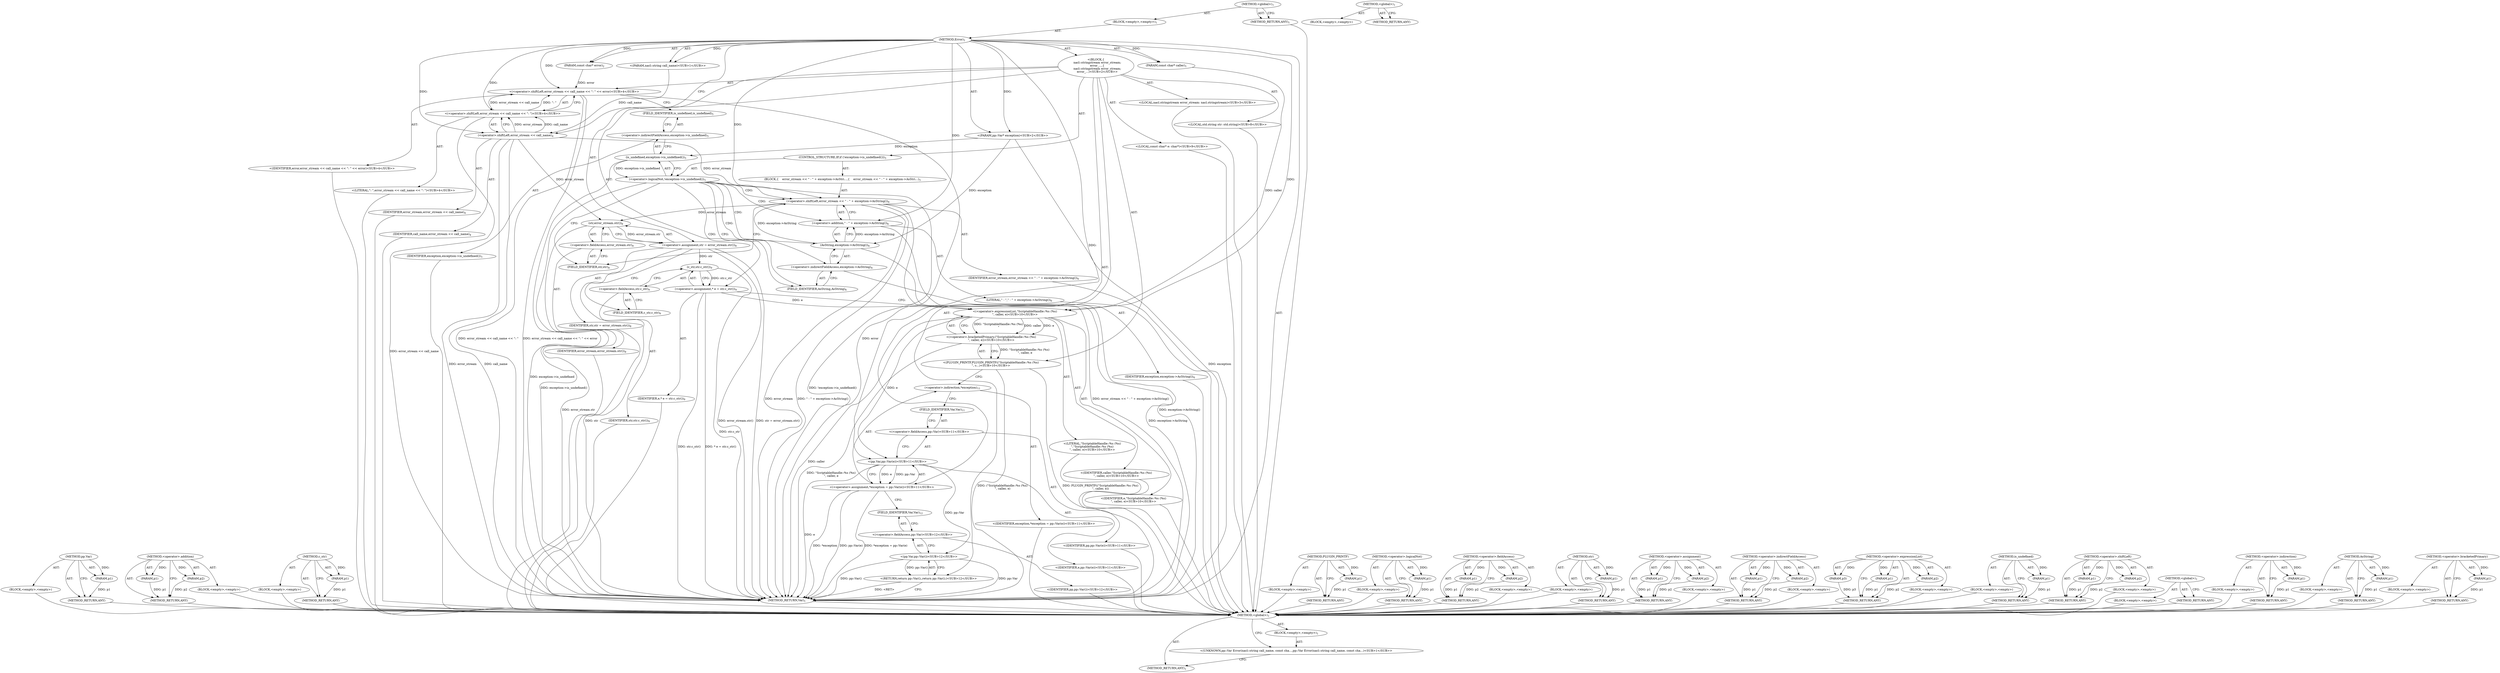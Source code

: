 digraph "&lt;global&gt;" {
vulnerable_166 [label=<(METHOD,pp.Var)>];
vulnerable_167 [label=<(PARAM,p1)>];
vulnerable_168 [label=<(BLOCK,&lt;empty&gt;,&lt;empty&gt;)>];
vulnerable_169 [label=<(METHOD_RETURN,ANY)>];
vulnerable_121 [label=<(METHOD,&lt;operator&gt;.addition)>];
vulnerable_122 [label=<(PARAM,p1)>];
vulnerable_123 [label=<(PARAM,p2)>];
vulnerable_124 [label=<(BLOCK,&lt;empty&gt;,&lt;empty&gt;)>];
vulnerable_125 [label=<(METHOD_RETURN,ANY)>];
vulnerable_144 [label=<(METHOD,c_str)>];
vulnerable_145 [label=<(PARAM,p1)>];
vulnerable_146 [label=<(BLOCK,&lt;empty&gt;,&lt;empty&gt;)>];
vulnerable_147 [label=<(METHOD_RETURN,ANY)>];
vulnerable_6 [label=<(METHOD,&lt;global&gt;)<SUB>1</SUB>>];
vulnerable_7 [label=<(BLOCK,&lt;empty&gt;,&lt;empty&gt;)<SUB>1</SUB>>];
vulnerable_8 [label=<(METHOD,Error)<SUB>1</SUB>>];
vulnerable_9 [label="<(PARAM,nacl::string call_name)<SUB>1</SUB>>"];
vulnerable_10 [label=<(PARAM,const char* caller)<SUB>1</SUB>>];
vulnerable_11 [label=<(PARAM,const char* error)<SUB>2</SUB>>];
vulnerable_12 [label="<(PARAM,pp::Var* exception)<SUB>2</SUB>>"];
vulnerable_13 [label="<(BLOCK,{
   nacl::stringstream error_stream;
   error_...,{
   nacl::stringstream error_stream;
   error_...)<SUB>2</SUB>>"];
vulnerable_14 [label="<(LOCAL,nacl.stringstream error_stream: nacl.stringstream)<SUB>3</SUB>>"];
vulnerable_15 [label="<(&lt;operator&gt;.shiftLeft,error_stream &lt;&lt; call_name &lt;&lt; &quot;: &quot; &lt;&lt; error)<SUB>4</SUB>>"];
vulnerable_16 [label="<(&lt;operator&gt;.shiftLeft,error_stream &lt;&lt; call_name &lt;&lt; &quot;: &quot;)<SUB>4</SUB>>"];
vulnerable_17 [label=<(&lt;operator&gt;.shiftLeft,error_stream &lt;&lt; call_name)<SUB>4</SUB>>];
vulnerable_18 [label=<(IDENTIFIER,error_stream,error_stream &lt;&lt; call_name)<SUB>4</SUB>>];
vulnerable_19 [label=<(IDENTIFIER,call_name,error_stream &lt;&lt; call_name)<SUB>4</SUB>>];
vulnerable_20 [label="<(LITERAL,&quot;: &quot;,error_stream &lt;&lt; call_name &lt;&lt; &quot;: &quot;)<SUB>4</SUB>>"];
vulnerable_21 [label="<(IDENTIFIER,error,error_stream &lt;&lt; call_name &lt;&lt; &quot;: &quot; &lt;&lt; error)<SUB>4</SUB>>"];
vulnerable_22 [label=<(CONTROL_STRUCTURE,IF,if (!exception-&gt;is_undefined()))<SUB>5</SUB>>];
vulnerable_23 [label=<(&lt;operator&gt;.logicalNot,!exception-&gt;is_undefined())<SUB>5</SUB>>];
vulnerable_24 [label=<(is_undefined,exception-&gt;is_undefined())<SUB>5</SUB>>];
vulnerable_25 [label=<(&lt;operator&gt;.indirectFieldAccess,exception-&gt;is_undefined)<SUB>5</SUB>>];
vulnerable_26 [label=<(IDENTIFIER,exception,exception-&gt;is_undefined())<SUB>5</SUB>>];
vulnerable_27 [label=<(FIELD_IDENTIFIER,is_undefined,is_undefined)<SUB>5</SUB>>];
vulnerable_28 [label=<(BLOCK,{
    error_stream &lt;&lt; &quot; - &quot; + exception-&gt;AsStri...,{
    error_stream &lt;&lt; &quot; - &quot; + exception-&gt;AsStri...)<SUB>5</SUB>>];
vulnerable_29 [label=<(&lt;operator&gt;.shiftLeft,error_stream &lt;&lt; &quot; - &quot; + exception-&gt;AsString())<SUB>6</SUB>>];
vulnerable_30 [label=<(IDENTIFIER,error_stream,error_stream &lt;&lt; &quot; - &quot; + exception-&gt;AsString())<SUB>6</SUB>>];
vulnerable_31 [label=<(&lt;operator&gt;.addition,&quot; - &quot; + exception-&gt;AsString())<SUB>6</SUB>>];
vulnerable_32 [label=<(LITERAL,&quot; - &quot;,&quot; - &quot; + exception-&gt;AsString())<SUB>6</SUB>>];
vulnerable_33 [label=<(AsString,exception-&gt;AsString())<SUB>6</SUB>>];
vulnerable_34 [label=<(&lt;operator&gt;.indirectFieldAccess,exception-&gt;AsString)<SUB>6</SUB>>];
vulnerable_35 [label=<(IDENTIFIER,exception,exception-&gt;AsString())<SUB>6</SUB>>];
vulnerable_36 [label=<(FIELD_IDENTIFIER,AsString,AsString)<SUB>6</SUB>>];
vulnerable_37 [label="<(LOCAL,std.string str: std.string)<SUB>8</SUB>>"];
vulnerable_38 [label=<(&lt;operator&gt;.assignment,str = error_stream.str())<SUB>8</SUB>>];
vulnerable_39 [label=<(IDENTIFIER,str,str = error_stream.str())<SUB>8</SUB>>];
vulnerable_40 [label=<(str,error_stream.str())<SUB>8</SUB>>];
vulnerable_41 [label=<(&lt;operator&gt;.fieldAccess,error_stream.str)<SUB>8</SUB>>];
vulnerable_42 [label=<(IDENTIFIER,error_stream,error_stream.str())<SUB>8</SUB>>];
vulnerable_43 [label=<(FIELD_IDENTIFIER,str,str)<SUB>8</SUB>>];
vulnerable_44 [label="<(LOCAL,const char* e: char*)<SUB>9</SUB>>"];
vulnerable_45 [label=<(&lt;operator&gt;.assignment,* e = str.c_str())<SUB>9</SUB>>];
vulnerable_46 [label=<(IDENTIFIER,e,* e = str.c_str())<SUB>9</SUB>>];
vulnerable_47 [label=<(c_str,str.c_str())<SUB>9</SUB>>];
vulnerable_48 [label=<(&lt;operator&gt;.fieldAccess,str.c_str)<SUB>9</SUB>>];
vulnerable_49 [label=<(IDENTIFIER,str,str.c_str())<SUB>9</SUB>>];
vulnerable_50 [label=<(FIELD_IDENTIFIER,c_str,c_str)<SUB>9</SUB>>];
vulnerable_51 [label="<(PLUGIN_PRINTF,PLUGIN_PRINTF((&quot;ScriptableHandle::%s (%s)\n&quot;, c...)<SUB>10</SUB>>"];
vulnerable_52 [label="<(&lt;operator&gt;.bracketedPrimary,(&quot;ScriptableHandle::%s (%s)\n&quot;, caller, e))<SUB>10</SUB>>"];
vulnerable_53 [label="<(&lt;operator&gt;.expressionList,&quot;ScriptableHandle::%s (%s)\n&quot;, caller, e)<SUB>10</SUB>>"];
vulnerable_54 [label="<(LITERAL,&quot;ScriptableHandle::%s (%s)\n&quot;,&quot;ScriptableHandle::%s (%s)\n&quot;, caller, e)<SUB>10</SUB>>"];
vulnerable_55 [label="<(IDENTIFIER,caller,&quot;ScriptableHandle::%s (%s)\n&quot;, caller, e)<SUB>10</SUB>>"];
vulnerable_56 [label="<(IDENTIFIER,e,&quot;ScriptableHandle::%s (%s)\n&quot;, caller, e)<SUB>10</SUB>>"];
vulnerable_57 [label="<(&lt;operator&gt;.assignment,*exception = pp::Var(e))<SUB>11</SUB>>"];
vulnerable_58 [label=<(&lt;operator&gt;.indirection,*exception)<SUB>11</SUB>>];
vulnerable_59 [label="<(IDENTIFIER,exception,*exception = pp::Var(e))<SUB>11</SUB>>"];
vulnerable_60 [label="<(pp.Var,pp::Var(e))<SUB>11</SUB>>"];
vulnerable_61 [label="<(&lt;operator&gt;.fieldAccess,pp::Var)<SUB>11</SUB>>"];
vulnerable_62 [label="<(IDENTIFIER,pp,pp::Var(e))<SUB>11</SUB>>"];
vulnerable_63 [label=<(FIELD_IDENTIFIER,Var,Var)<SUB>11</SUB>>];
vulnerable_64 [label="<(IDENTIFIER,e,pp::Var(e))<SUB>11</SUB>>"];
vulnerable_65 [label="<(RETURN,return pp::Var();,return pp::Var();)<SUB>12</SUB>>"];
vulnerable_66 [label="<(pp.Var,pp::Var())<SUB>12</SUB>>"];
vulnerable_67 [label="<(&lt;operator&gt;.fieldAccess,pp::Var)<SUB>12</SUB>>"];
vulnerable_68 [label="<(IDENTIFIER,pp,pp::Var())<SUB>12</SUB>>"];
vulnerable_69 [label=<(FIELD_IDENTIFIER,Var,Var)<SUB>12</SUB>>];
vulnerable_70 [label=<(METHOD_RETURN,Var)<SUB>1</SUB>>];
vulnerable_72 [label=<(METHOD_RETURN,ANY)<SUB>1</SUB>>];
vulnerable_148 [label=<(METHOD,PLUGIN_PRINTF)>];
vulnerable_149 [label=<(PARAM,p1)>];
vulnerable_150 [label=<(BLOCK,&lt;empty&gt;,&lt;empty&gt;)>];
vulnerable_151 [label=<(METHOD_RETURN,ANY)>];
vulnerable_108 [label=<(METHOD,&lt;operator&gt;.logicalNot)>];
vulnerable_109 [label=<(PARAM,p1)>];
vulnerable_110 [label=<(BLOCK,&lt;empty&gt;,&lt;empty&gt;)>];
vulnerable_111 [label=<(METHOD_RETURN,ANY)>];
vulnerable_139 [label=<(METHOD,&lt;operator&gt;.fieldAccess)>];
vulnerable_140 [label=<(PARAM,p1)>];
vulnerable_141 [label=<(PARAM,p2)>];
vulnerable_142 [label=<(BLOCK,&lt;empty&gt;,&lt;empty&gt;)>];
vulnerable_143 [label=<(METHOD_RETURN,ANY)>];
vulnerable_135 [label=<(METHOD,str)>];
vulnerable_136 [label=<(PARAM,p1)>];
vulnerable_137 [label=<(BLOCK,&lt;empty&gt;,&lt;empty&gt;)>];
vulnerable_138 [label=<(METHOD_RETURN,ANY)>];
vulnerable_130 [label=<(METHOD,&lt;operator&gt;.assignment)>];
vulnerable_131 [label=<(PARAM,p1)>];
vulnerable_132 [label=<(PARAM,p2)>];
vulnerable_133 [label=<(BLOCK,&lt;empty&gt;,&lt;empty&gt;)>];
vulnerable_134 [label=<(METHOD_RETURN,ANY)>];
vulnerable_116 [label=<(METHOD,&lt;operator&gt;.indirectFieldAccess)>];
vulnerable_117 [label=<(PARAM,p1)>];
vulnerable_118 [label=<(PARAM,p2)>];
vulnerable_119 [label=<(BLOCK,&lt;empty&gt;,&lt;empty&gt;)>];
vulnerable_120 [label=<(METHOD_RETURN,ANY)>];
vulnerable_156 [label=<(METHOD,&lt;operator&gt;.expressionList)>];
vulnerable_157 [label=<(PARAM,p1)>];
vulnerable_158 [label=<(PARAM,p2)>];
vulnerable_159 [label=<(PARAM,p3)>];
vulnerable_160 [label=<(BLOCK,&lt;empty&gt;,&lt;empty&gt;)>];
vulnerable_161 [label=<(METHOD_RETURN,ANY)>];
vulnerable_112 [label=<(METHOD,is_undefined)>];
vulnerable_113 [label=<(PARAM,p1)>];
vulnerable_114 [label=<(BLOCK,&lt;empty&gt;,&lt;empty&gt;)>];
vulnerable_115 [label=<(METHOD_RETURN,ANY)>];
vulnerable_103 [label=<(METHOD,&lt;operator&gt;.shiftLeft)>];
vulnerable_104 [label=<(PARAM,p1)>];
vulnerable_105 [label=<(PARAM,p2)>];
vulnerable_106 [label=<(BLOCK,&lt;empty&gt;,&lt;empty&gt;)>];
vulnerable_107 [label=<(METHOD_RETURN,ANY)>];
vulnerable_97 [label=<(METHOD,&lt;global&gt;)<SUB>1</SUB>>];
vulnerable_98 [label=<(BLOCK,&lt;empty&gt;,&lt;empty&gt;)>];
vulnerable_99 [label=<(METHOD_RETURN,ANY)>];
vulnerable_162 [label=<(METHOD,&lt;operator&gt;.indirection)>];
vulnerable_163 [label=<(PARAM,p1)>];
vulnerable_164 [label=<(BLOCK,&lt;empty&gt;,&lt;empty&gt;)>];
vulnerable_165 [label=<(METHOD_RETURN,ANY)>];
vulnerable_126 [label=<(METHOD,AsString)>];
vulnerable_127 [label=<(PARAM,p1)>];
vulnerable_128 [label=<(BLOCK,&lt;empty&gt;,&lt;empty&gt;)>];
vulnerable_129 [label=<(METHOD_RETURN,ANY)>];
vulnerable_152 [label=<(METHOD,&lt;operator&gt;.bracketedPrimary)>];
vulnerable_153 [label=<(PARAM,p1)>];
vulnerable_154 [label=<(BLOCK,&lt;empty&gt;,&lt;empty&gt;)>];
vulnerable_155 [label=<(METHOD_RETURN,ANY)>];
fixed_6 [label=<(METHOD,&lt;global&gt;)<SUB>1</SUB>>];
fixed_7 [label=<(BLOCK,&lt;empty&gt;,&lt;empty&gt;)<SUB>1</SUB>>];
fixed_8 [label="<(UNKNOWN,pp::Var Error(nacl::string call_name, const cha...,pp::Var Error(nacl::string call_name, const cha...)<SUB>1</SUB>>"];
fixed_9 [label=<(METHOD_RETURN,ANY)<SUB>1</SUB>>];
fixed_14 [label=<(METHOD,&lt;global&gt;)<SUB>1</SUB>>];
fixed_15 [label=<(BLOCK,&lt;empty&gt;,&lt;empty&gt;)>];
fixed_16 [label=<(METHOD_RETURN,ANY)>];
vulnerable_166 -> vulnerable_167  [key=0, label="AST: "];
vulnerable_166 -> vulnerable_167  [key=1, label="DDG: "];
vulnerable_166 -> vulnerable_168  [key=0, label="AST: "];
vulnerable_166 -> vulnerable_169  [key=0, label="AST: "];
vulnerable_166 -> vulnerable_169  [key=1, label="CFG: "];
vulnerable_167 -> vulnerable_169  [key=0, label="DDG: p1"];
vulnerable_168 -> fixed_6  [key=0];
vulnerable_169 -> fixed_6  [key=0];
vulnerable_121 -> vulnerable_122  [key=0, label="AST: "];
vulnerable_121 -> vulnerable_122  [key=1, label="DDG: "];
vulnerable_121 -> vulnerable_124  [key=0, label="AST: "];
vulnerable_121 -> vulnerable_123  [key=0, label="AST: "];
vulnerable_121 -> vulnerable_123  [key=1, label="DDG: "];
vulnerable_121 -> vulnerable_125  [key=0, label="AST: "];
vulnerable_121 -> vulnerable_125  [key=1, label="CFG: "];
vulnerable_122 -> vulnerable_125  [key=0, label="DDG: p1"];
vulnerable_123 -> vulnerable_125  [key=0, label="DDG: p2"];
vulnerable_124 -> fixed_6  [key=0];
vulnerable_125 -> fixed_6  [key=0];
vulnerable_144 -> vulnerable_145  [key=0, label="AST: "];
vulnerable_144 -> vulnerable_145  [key=1, label="DDG: "];
vulnerable_144 -> vulnerable_146  [key=0, label="AST: "];
vulnerable_144 -> vulnerable_147  [key=0, label="AST: "];
vulnerable_144 -> vulnerable_147  [key=1, label="CFG: "];
vulnerable_145 -> vulnerable_147  [key=0, label="DDG: p1"];
vulnerable_146 -> fixed_6  [key=0];
vulnerable_147 -> fixed_6  [key=0];
vulnerable_6 -> vulnerable_7  [key=0, label="AST: "];
vulnerable_6 -> vulnerable_72  [key=0, label="AST: "];
vulnerable_6 -> vulnerable_72  [key=1, label="CFG: "];
vulnerable_7 -> vulnerable_8  [key=0, label="AST: "];
vulnerable_8 -> vulnerable_9  [key=0, label="AST: "];
vulnerable_8 -> vulnerable_9  [key=1, label="DDG: "];
vulnerable_8 -> vulnerable_10  [key=0, label="AST: "];
vulnerable_8 -> vulnerable_10  [key=1, label="DDG: "];
vulnerable_8 -> vulnerable_11  [key=0, label="AST: "];
vulnerable_8 -> vulnerable_11  [key=1, label="DDG: "];
vulnerable_8 -> vulnerable_12  [key=0, label="AST: "];
vulnerable_8 -> vulnerable_12  [key=1, label="DDG: "];
vulnerable_8 -> vulnerable_13  [key=0, label="AST: "];
vulnerable_8 -> vulnerable_70  [key=0, label="AST: "];
vulnerable_8 -> vulnerable_17  [key=0, label="CFG: "];
vulnerable_8 -> vulnerable_17  [key=1, label="DDG: "];
vulnerable_8 -> vulnerable_15  [key=0, label="DDG: "];
vulnerable_8 -> vulnerable_16  [key=0, label="DDG: "];
vulnerable_8 -> vulnerable_60  [key=0, label="DDG: "];
vulnerable_8 -> vulnerable_29  [key=0, label="DDG: "];
vulnerable_8 -> vulnerable_53  [key=0, label="DDG: "];
vulnerable_8 -> vulnerable_31  [key=0, label="DDG: "];
vulnerable_9 -> vulnerable_17  [key=0, label="DDG: call_name"];
vulnerable_10 -> vulnerable_53  [key=0, label="DDG: caller"];
vulnerable_11 -> vulnerable_15  [key=0, label="DDG: error"];
vulnerable_12 -> vulnerable_70  [key=0, label="DDG: exception"];
vulnerable_12 -> vulnerable_24  [key=0, label="DDG: exception"];
vulnerable_12 -> vulnerable_33  [key=0, label="DDG: exception"];
vulnerable_13 -> vulnerable_14  [key=0, label="AST: "];
vulnerable_13 -> vulnerable_15  [key=0, label="AST: "];
vulnerable_13 -> vulnerable_22  [key=0, label="AST: "];
vulnerable_13 -> vulnerable_37  [key=0, label="AST: "];
vulnerable_13 -> vulnerable_38  [key=0, label="AST: "];
vulnerable_13 -> vulnerable_44  [key=0, label="AST: "];
vulnerable_13 -> vulnerable_45  [key=0, label="AST: "];
vulnerable_13 -> vulnerable_51  [key=0, label="AST: "];
vulnerable_13 -> vulnerable_57  [key=0, label="AST: "];
vulnerable_13 -> vulnerable_65  [key=0, label="AST: "];
vulnerable_14 -> fixed_6  [key=0];
vulnerable_15 -> vulnerable_16  [key=0, label="AST: "];
vulnerable_15 -> vulnerable_21  [key=0, label="AST: "];
vulnerable_15 -> vulnerable_27  [key=0, label="CFG: "];
vulnerable_15 -> vulnerable_70  [key=0, label="DDG: error_stream &lt;&lt; call_name &lt;&lt; &quot;: &quot;"];
vulnerable_15 -> vulnerable_70  [key=1, label="DDG: error"];
vulnerable_15 -> vulnerable_70  [key=2, label="DDG: error_stream &lt;&lt; call_name &lt;&lt; &quot;: &quot; &lt;&lt; error"];
vulnerable_16 -> vulnerable_17  [key=0, label="AST: "];
vulnerable_16 -> vulnerable_20  [key=0, label="AST: "];
vulnerable_16 -> vulnerable_15  [key=0, label="CFG: "];
vulnerable_16 -> vulnerable_15  [key=1, label="DDG: error_stream &lt;&lt; call_name"];
vulnerable_16 -> vulnerable_15  [key=2, label="DDG: &quot;: &quot;"];
vulnerable_16 -> vulnerable_70  [key=0, label="DDG: error_stream &lt;&lt; call_name"];
vulnerable_17 -> vulnerable_18  [key=0, label="AST: "];
vulnerable_17 -> vulnerable_19  [key=0, label="AST: "];
vulnerable_17 -> vulnerable_16  [key=0, label="CFG: "];
vulnerable_17 -> vulnerable_16  [key=1, label="DDG: error_stream"];
vulnerable_17 -> vulnerable_16  [key=2, label="DDG: call_name"];
vulnerable_17 -> vulnerable_70  [key=0, label="DDG: error_stream"];
vulnerable_17 -> vulnerable_70  [key=1, label="DDG: call_name"];
vulnerable_17 -> vulnerable_40  [key=0, label="DDG: error_stream"];
vulnerable_17 -> vulnerable_29  [key=0, label="DDG: error_stream"];
vulnerable_18 -> fixed_6  [key=0];
vulnerable_19 -> fixed_6  [key=0];
vulnerable_20 -> fixed_6  [key=0];
vulnerable_21 -> fixed_6  [key=0];
vulnerable_22 -> vulnerable_23  [key=0, label="AST: "];
vulnerable_22 -> vulnerable_28  [key=0, label="AST: "];
vulnerable_23 -> vulnerable_24  [key=0, label="AST: "];
vulnerable_23 -> vulnerable_36  [key=0, label="CFG: "];
vulnerable_23 -> vulnerable_36  [key=1, label="CDG: "];
vulnerable_23 -> vulnerable_43  [key=0, label="CFG: "];
vulnerable_23 -> vulnerable_70  [key=0, label="DDG: exception-&gt;is_undefined()"];
vulnerable_23 -> vulnerable_70  [key=1, label="DDG: !exception-&gt;is_undefined()"];
vulnerable_23 -> vulnerable_29  [key=0, label="CDG: "];
vulnerable_23 -> vulnerable_34  [key=0, label="CDG: "];
vulnerable_23 -> vulnerable_33  [key=0, label="CDG: "];
vulnerable_23 -> vulnerable_31  [key=0, label="CDG: "];
vulnerable_24 -> vulnerable_25  [key=0, label="AST: "];
vulnerable_24 -> vulnerable_23  [key=0, label="CFG: "];
vulnerable_24 -> vulnerable_23  [key=1, label="DDG: exception-&gt;is_undefined"];
vulnerable_24 -> vulnerable_70  [key=0, label="DDG: exception-&gt;is_undefined"];
vulnerable_25 -> vulnerable_26  [key=0, label="AST: "];
vulnerable_25 -> vulnerable_27  [key=0, label="AST: "];
vulnerable_25 -> vulnerable_24  [key=0, label="CFG: "];
vulnerable_26 -> fixed_6  [key=0];
vulnerable_27 -> vulnerable_25  [key=0, label="CFG: "];
vulnerable_28 -> vulnerable_29  [key=0, label="AST: "];
vulnerable_29 -> vulnerable_30  [key=0, label="AST: "];
vulnerable_29 -> vulnerable_31  [key=0, label="AST: "];
vulnerable_29 -> vulnerable_43  [key=0, label="CFG: "];
vulnerable_29 -> vulnerable_70  [key=0, label="DDG: error_stream"];
vulnerable_29 -> vulnerable_70  [key=1, label="DDG: &quot; - &quot; + exception-&gt;AsString()"];
vulnerable_29 -> vulnerable_70  [key=2, label="DDG: error_stream &lt;&lt; &quot; - &quot; + exception-&gt;AsString()"];
vulnerable_29 -> vulnerable_40  [key=0, label="DDG: error_stream"];
vulnerable_30 -> fixed_6  [key=0];
vulnerable_31 -> vulnerable_32  [key=0, label="AST: "];
vulnerable_31 -> vulnerable_33  [key=0, label="AST: "];
vulnerable_31 -> vulnerable_29  [key=0, label="CFG: "];
vulnerable_31 -> vulnerable_70  [key=0, label="DDG: exception-&gt;AsString()"];
vulnerable_32 -> fixed_6  [key=0];
vulnerable_33 -> vulnerable_34  [key=0, label="AST: "];
vulnerable_33 -> vulnerable_31  [key=0, label="CFG: "];
vulnerable_33 -> vulnerable_31  [key=1, label="DDG: exception-&gt;AsString"];
vulnerable_33 -> vulnerable_70  [key=0, label="DDG: exception-&gt;AsString"];
vulnerable_33 -> vulnerable_29  [key=0, label="DDG: exception-&gt;AsString"];
vulnerable_34 -> vulnerable_35  [key=0, label="AST: "];
vulnerable_34 -> vulnerable_36  [key=0, label="AST: "];
vulnerable_34 -> vulnerable_33  [key=0, label="CFG: "];
vulnerable_35 -> fixed_6  [key=0];
vulnerable_36 -> vulnerable_34  [key=0, label="CFG: "];
vulnerable_37 -> fixed_6  [key=0];
vulnerable_38 -> vulnerable_39  [key=0, label="AST: "];
vulnerable_38 -> vulnerable_40  [key=0, label="AST: "];
vulnerable_38 -> vulnerable_50  [key=0, label="CFG: "];
vulnerable_38 -> vulnerable_70  [key=0, label="DDG: str"];
vulnerable_38 -> vulnerable_70  [key=1, label="DDG: error_stream.str()"];
vulnerable_38 -> vulnerable_70  [key=2, label="DDG: str = error_stream.str()"];
vulnerable_38 -> vulnerable_47  [key=0, label="DDG: str"];
vulnerable_39 -> fixed_6  [key=0];
vulnerable_40 -> vulnerable_41  [key=0, label="AST: "];
vulnerable_40 -> vulnerable_38  [key=0, label="CFG: "];
vulnerable_40 -> vulnerable_38  [key=1, label="DDG: error_stream.str"];
vulnerable_40 -> vulnerable_70  [key=0, label="DDG: error_stream.str"];
vulnerable_41 -> vulnerable_42  [key=0, label="AST: "];
vulnerable_41 -> vulnerable_43  [key=0, label="AST: "];
vulnerable_41 -> vulnerable_40  [key=0, label="CFG: "];
vulnerable_42 -> fixed_6  [key=0];
vulnerable_43 -> vulnerable_41  [key=0, label="CFG: "];
vulnerable_44 -> fixed_6  [key=0];
vulnerable_45 -> vulnerable_46  [key=0, label="AST: "];
vulnerable_45 -> vulnerable_47  [key=0, label="AST: "];
vulnerable_45 -> vulnerable_53  [key=0, label="CFG: "];
vulnerable_45 -> vulnerable_53  [key=1, label="DDG: e"];
vulnerable_45 -> vulnerable_70  [key=0, label="DDG: str.c_str()"];
vulnerable_45 -> vulnerable_70  [key=1, label="DDG: * e = str.c_str()"];
vulnerable_46 -> fixed_6  [key=0];
vulnerable_47 -> vulnerable_48  [key=0, label="AST: "];
vulnerable_47 -> vulnerable_45  [key=0, label="CFG: "];
vulnerable_47 -> vulnerable_45  [key=1, label="DDG: str.c_str"];
vulnerable_47 -> vulnerable_70  [key=0, label="DDG: str.c_str"];
vulnerable_48 -> vulnerable_49  [key=0, label="AST: "];
vulnerable_48 -> vulnerable_50  [key=0, label="AST: "];
vulnerable_48 -> vulnerable_47  [key=0, label="CFG: "];
vulnerable_49 -> fixed_6  [key=0];
vulnerable_50 -> vulnerable_48  [key=0, label="CFG: "];
vulnerable_51 -> vulnerable_52  [key=0, label="AST: "];
vulnerable_51 -> vulnerable_58  [key=0, label="CFG: "];
vulnerable_51 -> vulnerable_70  [key=0, label="DDG: (&quot;ScriptableHandle::%s (%s)\n&quot;, caller, e)"];
vulnerable_51 -> vulnerable_70  [key=1, label="DDG: PLUGIN_PRINTF((&quot;ScriptableHandle::%s (%s)\n&quot;, caller, e))"];
vulnerable_52 -> vulnerable_53  [key=0, label="AST: "];
vulnerable_52 -> vulnerable_51  [key=0, label="CFG: "];
vulnerable_52 -> vulnerable_51  [key=1, label="DDG: &quot;ScriptableHandle::%s (%s)\n&quot;, caller, e"];
vulnerable_52 -> vulnerable_70  [key=0, label="DDG: &quot;ScriptableHandle::%s (%s)\n&quot;, caller, e"];
vulnerable_53 -> vulnerable_54  [key=0, label="AST: "];
vulnerable_53 -> vulnerable_55  [key=0, label="AST: "];
vulnerable_53 -> vulnerable_56  [key=0, label="AST: "];
vulnerable_53 -> vulnerable_52  [key=0, label="CFG: "];
vulnerable_53 -> vulnerable_52  [key=1, label="DDG: &quot;ScriptableHandle::%s (%s)\n&quot;"];
vulnerable_53 -> vulnerable_52  [key=2, label="DDG: caller"];
vulnerable_53 -> vulnerable_52  [key=3, label="DDG: e"];
vulnerable_53 -> vulnerable_70  [key=0, label="DDG: caller"];
vulnerable_53 -> vulnerable_60  [key=0, label="DDG: e"];
vulnerable_54 -> fixed_6  [key=0];
vulnerable_55 -> fixed_6  [key=0];
vulnerable_56 -> fixed_6  [key=0];
vulnerable_57 -> vulnerable_58  [key=0, label="AST: "];
vulnerable_57 -> vulnerable_60  [key=0, label="AST: "];
vulnerable_57 -> vulnerable_69  [key=0, label="CFG: "];
vulnerable_57 -> vulnerable_70  [key=0, label="DDG: *exception"];
vulnerable_57 -> vulnerable_70  [key=1, label="DDG: pp::Var(e)"];
vulnerable_57 -> vulnerable_70  [key=2, label="DDG: *exception = pp::Var(e)"];
vulnerable_58 -> vulnerable_59  [key=0, label="AST: "];
vulnerable_58 -> vulnerable_63  [key=0, label="CFG: "];
vulnerable_59 -> fixed_6  [key=0];
vulnerable_60 -> vulnerable_61  [key=0, label="AST: "];
vulnerable_60 -> vulnerable_64  [key=0, label="AST: "];
vulnerable_60 -> vulnerable_57  [key=0, label="CFG: "];
vulnerable_60 -> vulnerable_57  [key=1, label="DDG: pp::Var"];
vulnerable_60 -> vulnerable_57  [key=2, label="DDG: e"];
vulnerable_60 -> vulnerable_70  [key=0, label="DDG: e"];
vulnerable_60 -> vulnerable_66  [key=0, label="DDG: pp::Var"];
vulnerable_61 -> vulnerable_62  [key=0, label="AST: "];
vulnerable_61 -> vulnerable_63  [key=0, label="AST: "];
vulnerable_61 -> vulnerable_60  [key=0, label="CFG: "];
vulnerable_62 -> fixed_6  [key=0];
vulnerable_63 -> vulnerable_61  [key=0, label="CFG: "];
vulnerable_64 -> fixed_6  [key=0];
vulnerable_65 -> vulnerable_66  [key=0, label="AST: "];
vulnerable_65 -> vulnerable_70  [key=0, label="CFG: "];
vulnerable_65 -> vulnerable_70  [key=1, label="DDG: &lt;RET&gt;"];
vulnerable_66 -> vulnerable_67  [key=0, label="AST: "];
vulnerable_66 -> vulnerable_65  [key=0, label="CFG: "];
vulnerable_66 -> vulnerable_65  [key=1, label="DDG: pp::Var()"];
vulnerable_66 -> vulnerable_70  [key=0, label="DDG: pp::Var"];
vulnerable_66 -> vulnerable_70  [key=1, label="DDG: pp::Var()"];
vulnerable_67 -> vulnerable_68  [key=0, label="AST: "];
vulnerable_67 -> vulnerable_69  [key=0, label="AST: "];
vulnerable_67 -> vulnerable_66  [key=0, label="CFG: "];
vulnerable_68 -> fixed_6  [key=0];
vulnerable_69 -> vulnerable_67  [key=0, label="CFG: "];
vulnerable_70 -> fixed_6  [key=0];
vulnerable_72 -> fixed_6  [key=0];
vulnerable_148 -> vulnerable_149  [key=0, label="AST: "];
vulnerable_148 -> vulnerable_149  [key=1, label="DDG: "];
vulnerable_148 -> vulnerable_150  [key=0, label="AST: "];
vulnerable_148 -> vulnerable_151  [key=0, label="AST: "];
vulnerable_148 -> vulnerable_151  [key=1, label="CFG: "];
vulnerable_149 -> vulnerable_151  [key=0, label="DDG: p1"];
vulnerable_150 -> fixed_6  [key=0];
vulnerable_151 -> fixed_6  [key=0];
vulnerable_108 -> vulnerable_109  [key=0, label="AST: "];
vulnerable_108 -> vulnerable_109  [key=1, label="DDG: "];
vulnerable_108 -> vulnerable_110  [key=0, label="AST: "];
vulnerable_108 -> vulnerable_111  [key=0, label="AST: "];
vulnerable_108 -> vulnerable_111  [key=1, label="CFG: "];
vulnerable_109 -> vulnerable_111  [key=0, label="DDG: p1"];
vulnerable_110 -> fixed_6  [key=0];
vulnerable_111 -> fixed_6  [key=0];
vulnerable_139 -> vulnerable_140  [key=0, label="AST: "];
vulnerable_139 -> vulnerable_140  [key=1, label="DDG: "];
vulnerable_139 -> vulnerable_142  [key=0, label="AST: "];
vulnerable_139 -> vulnerable_141  [key=0, label="AST: "];
vulnerable_139 -> vulnerable_141  [key=1, label="DDG: "];
vulnerable_139 -> vulnerable_143  [key=0, label="AST: "];
vulnerable_139 -> vulnerable_143  [key=1, label="CFG: "];
vulnerable_140 -> vulnerable_143  [key=0, label="DDG: p1"];
vulnerable_141 -> vulnerable_143  [key=0, label="DDG: p2"];
vulnerable_142 -> fixed_6  [key=0];
vulnerable_143 -> fixed_6  [key=0];
vulnerable_135 -> vulnerable_136  [key=0, label="AST: "];
vulnerable_135 -> vulnerable_136  [key=1, label="DDG: "];
vulnerable_135 -> vulnerable_137  [key=0, label="AST: "];
vulnerable_135 -> vulnerable_138  [key=0, label="AST: "];
vulnerable_135 -> vulnerable_138  [key=1, label="CFG: "];
vulnerable_136 -> vulnerable_138  [key=0, label="DDG: p1"];
vulnerable_137 -> fixed_6  [key=0];
vulnerable_138 -> fixed_6  [key=0];
vulnerable_130 -> vulnerable_131  [key=0, label="AST: "];
vulnerable_130 -> vulnerable_131  [key=1, label="DDG: "];
vulnerable_130 -> vulnerable_133  [key=0, label="AST: "];
vulnerable_130 -> vulnerable_132  [key=0, label="AST: "];
vulnerable_130 -> vulnerable_132  [key=1, label="DDG: "];
vulnerable_130 -> vulnerable_134  [key=0, label="AST: "];
vulnerable_130 -> vulnerable_134  [key=1, label="CFG: "];
vulnerable_131 -> vulnerable_134  [key=0, label="DDG: p1"];
vulnerable_132 -> vulnerable_134  [key=0, label="DDG: p2"];
vulnerable_133 -> fixed_6  [key=0];
vulnerable_134 -> fixed_6  [key=0];
vulnerable_116 -> vulnerable_117  [key=0, label="AST: "];
vulnerable_116 -> vulnerable_117  [key=1, label="DDG: "];
vulnerable_116 -> vulnerable_119  [key=0, label="AST: "];
vulnerable_116 -> vulnerable_118  [key=0, label="AST: "];
vulnerable_116 -> vulnerable_118  [key=1, label="DDG: "];
vulnerable_116 -> vulnerable_120  [key=0, label="AST: "];
vulnerable_116 -> vulnerable_120  [key=1, label="CFG: "];
vulnerable_117 -> vulnerable_120  [key=0, label="DDG: p1"];
vulnerable_118 -> vulnerable_120  [key=0, label="DDG: p2"];
vulnerable_119 -> fixed_6  [key=0];
vulnerable_120 -> fixed_6  [key=0];
vulnerable_156 -> vulnerable_157  [key=0, label="AST: "];
vulnerable_156 -> vulnerable_157  [key=1, label="DDG: "];
vulnerable_156 -> vulnerable_160  [key=0, label="AST: "];
vulnerable_156 -> vulnerable_158  [key=0, label="AST: "];
vulnerable_156 -> vulnerable_158  [key=1, label="DDG: "];
vulnerable_156 -> vulnerable_161  [key=0, label="AST: "];
vulnerable_156 -> vulnerable_161  [key=1, label="CFG: "];
vulnerable_156 -> vulnerable_159  [key=0, label="AST: "];
vulnerable_156 -> vulnerable_159  [key=1, label="DDG: "];
vulnerable_157 -> vulnerable_161  [key=0, label="DDG: p1"];
vulnerable_158 -> vulnerable_161  [key=0, label="DDG: p2"];
vulnerable_159 -> vulnerable_161  [key=0, label="DDG: p3"];
vulnerable_160 -> fixed_6  [key=0];
vulnerable_161 -> fixed_6  [key=0];
vulnerable_112 -> vulnerable_113  [key=0, label="AST: "];
vulnerable_112 -> vulnerable_113  [key=1, label="DDG: "];
vulnerable_112 -> vulnerable_114  [key=0, label="AST: "];
vulnerable_112 -> vulnerable_115  [key=0, label="AST: "];
vulnerable_112 -> vulnerable_115  [key=1, label="CFG: "];
vulnerable_113 -> vulnerable_115  [key=0, label="DDG: p1"];
vulnerable_114 -> fixed_6  [key=0];
vulnerable_115 -> fixed_6  [key=0];
vulnerable_103 -> vulnerable_104  [key=0, label="AST: "];
vulnerable_103 -> vulnerable_104  [key=1, label="DDG: "];
vulnerable_103 -> vulnerable_106  [key=0, label="AST: "];
vulnerable_103 -> vulnerable_105  [key=0, label="AST: "];
vulnerable_103 -> vulnerable_105  [key=1, label="DDG: "];
vulnerable_103 -> vulnerable_107  [key=0, label="AST: "];
vulnerable_103 -> vulnerable_107  [key=1, label="CFG: "];
vulnerable_104 -> vulnerable_107  [key=0, label="DDG: p1"];
vulnerable_105 -> vulnerable_107  [key=0, label="DDG: p2"];
vulnerable_106 -> fixed_6  [key=0];
vulnerable_107 -> fixed_6  [key=0];
vulnerable_97 -> vulnerable_98  [key=0, label="AST: "];
vulnerable_97 -> vulnerable_99  [key=0, label="AST: "];
vulnerable_97 -> vulnerable_99  [key=1, label="CFG: "];
vulnerable_98 -> fixed_6  [key=0];
vulnerable_99 -> fixed_6  [key=0];
vulnerable_162 -> vulnerable_163  [key=0, label="AST: "];
vulnerable_162 -> vulnerable_163  [key=1, label="DDG: "];
vulnerable_162 -> vulnerable_164  [key=0, label="AST: "];
vulnerable_162 -> vulnerable_165  [key=0, label="AST: "];
vulnerable_162 -> vulnerable_165  [key=1, label="CFG: "];
vulnerable_163 -> vulnerable_165  [key=0, label="DDG: p1"];
vulnerable_164 -> fixed_6  [key=0];
vulnerable_165 -> fixed_6  [key=0];
vulnerable_126 -> vulnerable_127  [key=0, label="AST: "];
vulnerable_126 -> vulnerable_127  [key=1, label="DDG: "];
vulnerable_126 -> vulnerable_128  [key=0, label="AST: "];
vulnerable_126 -> vulnerable_129  [key=0, label="AST: "];
vulnerable_126 -> vulnerable_129  [key=1, label="CFG: "];
vulnerable_127 -> vulnerable_129  [key=0, label="DDG: p1"];
vulnerable_128 -> fixed_6  [key=0];
vulnerable_129 -> fixed_6  [key=0];
vulnerable_152 -> vulnerable_153  [key=0, label="AST: "];
vulnerable_152 -> vulnerable_153  [key=1, label="DDG: "];
vulnerable_152 -> vulnerable_154  [key=0, label="AST: "];
vulnerable_152 -> vulnerable_155  [key=0, label="AST: "];
vulnerable_152 -> vulnerable_155  [key=1, label="CFG: "];
vulnerable_153 -> vulnerable_155  [key=0, label="DDG: p1"];
vulnerable_154 -> fixed_6  [key=0];
vulnerable_155 -> fixed_6  [key=0];
fixed_6 -> fixed_7  [key=0, label="AST: "];
fixed_6 -> fixed_9  [key=0, label="AST: "];
fixed_6 -> fixed_8  [key=0, label="CFG: "];
fixed_7 -> fixed_8  [key=0, label="AST: "];
fixed_8 -> fixed_9  [key=0, label="CFG: "];
fixed_14 -> fixed_15  [key=0, label="AST: "];
fixed_14 -> fixed_16  [key=0, label="AST: "];
fixed_14 -> fixed_16  [key=1, label="CFG: "];
}
